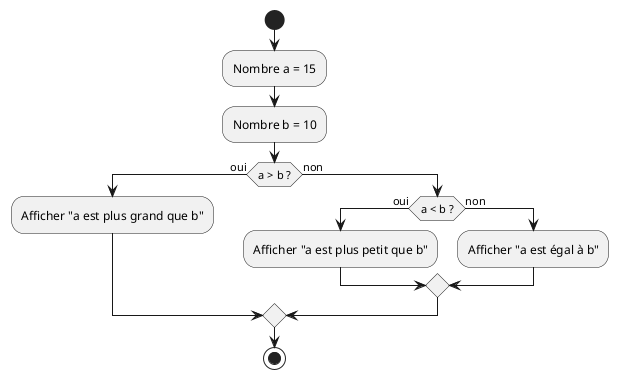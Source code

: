 @startuml
start
:Nombre a = 15;
:Nombre b = 10;
if (a > b ?) then (oui)
  :Afficher "a est plus grand que b";
else (non)
  if (a < b ?) then (oui)
    :Afficher "a est plus petit que b";
  else (non)
    :Afficher "a est égal à b";
  endif
endif
stop
@enduml

